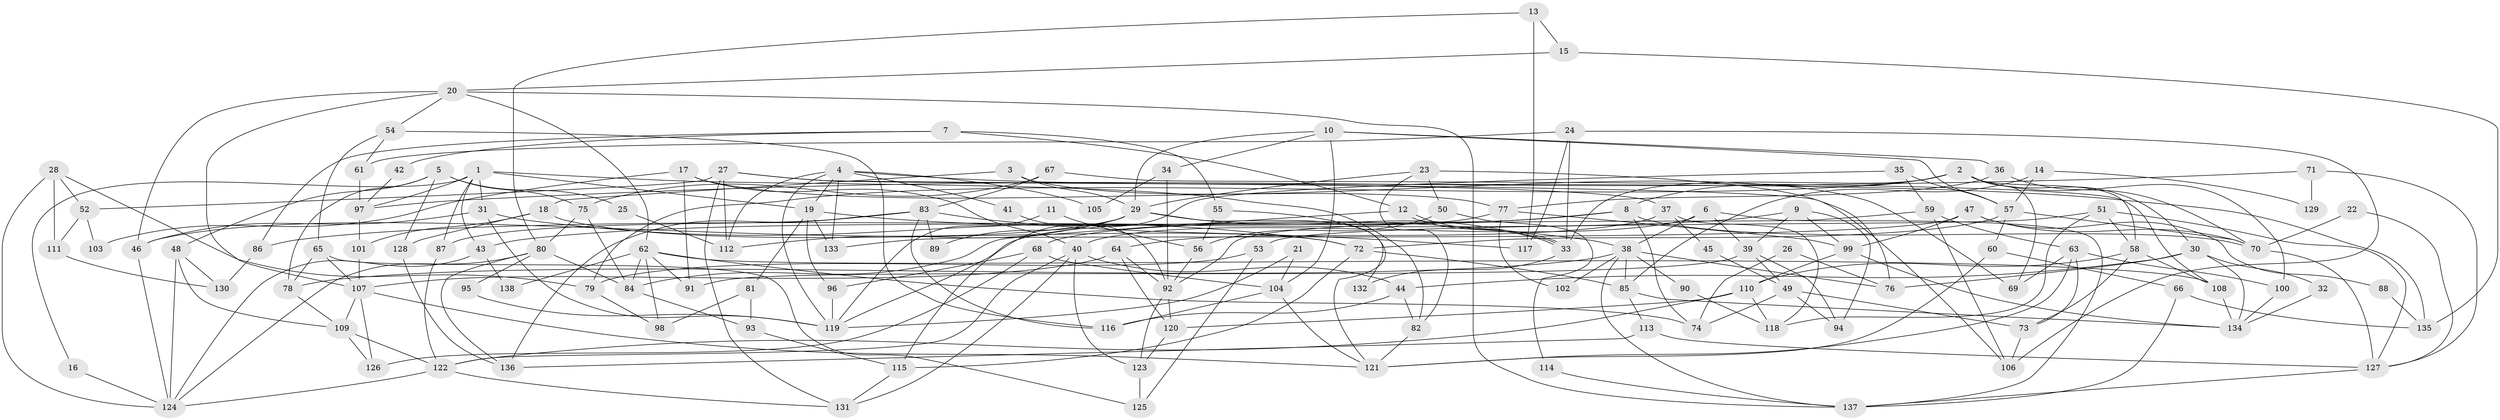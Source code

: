 // coarse degree distribution, {3: 0.14285714285714285, 14: 0.017857142857142856, 7: 0.19642857142857142, 4: 0.16071428571428573, 8: 0.10714285714285714, 5: 0.10714285714285714, 6: 0.10714285714285714, 10: 0.05357142857142857, 9: 0.05357142857142857, 2: 0.03571428571428571, 12: 0.017857142857142856}
// Generated by graph-tools (version 1.1) at 2025/37/03/04/25 23:37:11]
// undirected, 138 vertices, 276 edges
graph export_dot {
  node [color=gray90,style=filled];
  1;
  2;
  3;
  4;
  5;
  6;
  7;
  8;
  9;
  10;
  11;
  12;
  13;
  14;
  15;
  16;
  17;
  18;
  19;
  20;
  21;
  22;
  23;
  24;
  25;
  26;
  27;
  28;
  29;
  30;
  31;
  32;
  33;
  34;
  35;
  36;
  37;
  38;
  39;
  40;
  41;
  42;
  43;
  44;
  45;
  46;
  47;
  48;
  49;
  50;
  51;
  52;
  53;
  54;
  55;
  56;
  57;
  58;
  59;
  60;
  61;
  62;
  63;
  64;
  65;
  66;
  67;
  68;
  69;
  70;
  71;
  72;
  73;
  74;
  75;
  76;
  77;
  78;
  79;
  80;
  81;
  82;
  83;
  84;
  85;
  86;
  87;
  88;
  89;
  90;
  91;
  92;
  93;
  94;
  95;
  96;
  97;
  98;
  99;
  100;
  101;
  102;
  103;
  104;
  105;
  106;
  107;
  108;
  109;
  110;
  111;
  112;
  113;
  114;
  115;
  116;
  117;
  118;
  119;
  120;
  121;
  122;
  123;
  124;
  125;
  126;
  127;
  128;
  129;
  130;
  131;
  132;
  133;
  134;
  135;
  136;
  137;
  138;
  1 -- 31;
  1 -- 19;
  1 -- 16;
  1 -- 43;
  1 -- 82;
  1 -- 87;
  1 -- 97;
  2 -- 33;
  2 -- 58;
  2 -- 8;
  2 -- 30;
  2 -- 69;
  2 -- 79;
  2 -- 100;
  3 -- 18;
  3 -- 69;
  3 -- 29;
  4 -- 119;
  4 -- 19;
  4 -- 41;
  4 -- 105;
  4 -- 112;
  4 -- 133;
  4 -- 135;
  5 -- 78;
  5 -- 48;
  5 -- 25;
  5 -- 75;
  5 -- 128;
  6 -- 38;
  6 -- 39;
  6 -- 40;
  6 -- 137;
  7 -- 12;
  7 -- 86;
  7 -- 42;
  7 -- 55;
  8 -- 74;
  8 -- 68;
  8 -- 70;
  8 -- 86;
  9 -- 43;
  9 -- 99;
  9 -- 39;
  9 -- 94;
  10 -- 104;
  10 -- 29;
  10 -- 34;
  10 -- 36;
  10 -- 57;
  11 -- 119;
  11 -- 56;
  12 -- 84;
  12 -- 33;
  12 -- 33;
  13 -- 15;
  13 -- 80;
  13 -- 117;
  14 -- 57;
  14 -- 85;
  14 -- 129;
  15 -- 20;
  15 -- 135;
  16 -- 124;
  17 -- 91;
  17 -- 40;
  17 -- 77;
  17 -- 103;
  18 -- 72;
  18 -- 101;
  18 -- 128;
  19 -- 38;
  19 -- 133;
  19 -- 81;
  19 -- 96;
  20 -- 137;
  20 -- 62;
  20 -- 46;
  20 -- 54;
  20 -- 107;
  21 -- 104;
  21 -- 119;
  22 -- 127;
  22 -- 70;
  23 -- 29;
  23 -- 82;
  23 -- 50;
  23 -- 76;
  24 -- 106;
  24 -- 33;
  24 -- 61;
  24 -- 117;
  25 -- 112;
  26 -- 74;
  26 -- 76;
  27 -- 131;
  27 -- 112;
  27 -- 37;
  27 -- 52;
  27 -- 106;
  28 -- 79;
  28 -- 124;
  28 -- 52;
  28 -- 111;
  29 -- 46;
  29 -- 33;
  29 -- 89;
  29 -- 112;
  29 -- 132;
  30 -- 44;
  30 -- 32;
  30 -- 76;
  30 -- 134;
  31 -- 46;
  31 -- 72;
  31 -- 119;
  32 -- 134;
  33 -- 132;
  34 -- 92;
  34 -- 105;
  35 -- 57;
  35 -- 115;
  35 -- 59;
  36 -- 70;
  36 -- 77;
  37 -- 64;
  37 -- 45;
  37 -- 118;
  38 -- 76;
  38 -- 85;
  38 -- 78;
  38 -- 90;
  38 -- 102;
  38 -- 137;
  39 -- 49;
  39 -- 91;
  39 -- 94;
  40 -- 123;
  40 -- 44;
  40 -- 122;
  40 -- 131;
  41 -- 92;
  42 -- 97;
  43 -- 124;
  43 -- 138;
  44 -- 116;
  44 -- 82;
  45 -- 49;
  46 -- 124;
  47 -- 70;
  47 -- 99;
  47 -- 88;
  47 -- 133;
  48 -- 124;
  48 -- 109;
  48 -- 130;
  49 -- 73;
  49 -- 94;
  49 -- 74;
  50 -- 56;
  50 -- 114;
  51 -- 127;
  51 -- 118;
  51 -- 53;
  51 -- 58;
  52 -- 103;
  52 -- 111;
  53 -- 125;
  53 -- 79;
  54 -- 65;
  54 -- 61;
  54 -- 116;
  55 -- 121;
  55 -- 56;
  56 -- 92;
  57 -- 72;
  57 -- 60;
  57 -- 70;
  58 -- 110;
  58 -- 73;
  58 -- 108;
  59 -- 106;
  59 -- 63;
  59 -- 92;
  60 -- 121;
  60 -- 66;
  61 -- 97;
  62 -- 108;
  62 -- 84;
  62 -- 74;
  62 -- 91;
  62 -- 98;
  62 -- 138;
  63 -- 121;
  63 -- 69;
  63 -- 73;
  63 -- 100;
  64 -- 107;
  64 -- 120;
  64 -- 92;
  65 -- 78;
  65 -- 107;
  65 -- 125;
  66 -- 137;
  66 -- 135;
  67 -- 108;
  67 -- 83;
  67 -- 75;
  68 -- 96;
  68 -- 104;
  68 -- 126;
  70 -- 127;
  71 -- 97;
  71 -- 127;
  71 -- 129;
  72 -- 115;
  72 -- 85;
  73 -- 106;
  75 -- 80;
  75 -- 84;
  77 -- 99;
  77 -- 102;
  77 -- 119;
  78 -- 109;
  79 -- 98;
  80 -- 136;
  80 -- 84;
  80 -- 95;
  80 -- 124;
  81 -- 98;
  81 -- 93;
  82 -- 121;
  83 -- 116;
  83 -- 117;
  83 -- 87;
  83 -- 89;
  83 -- 136;
  84 -- 93;
  85 -- 134;
  85 -- 113;
  86 -- 130;
  87 -- 122;
  88 -- 135;
  90 -- 118;
  92 -- 120;
  92 -- 123;
  93 -- 115;
  95 -- 119;
  96 -- 119;
  97 -- 101;
  99 -- 134;
  99 -- 110;
  100 -- 134;
  101 -- 107;
  104 -- 121;
  104 -- 116;
  107 -- 126;
  107 -- 109;
  107 -- 121;
  108 -- 134;
  109 -- 122;
  109 -- 126;
  110 -- 122;
  110 -- 118;
  110 -- 120;
  111 -- 130;
  113 -- 127;
  113 -- 136;
  114 -- 137;
  115 -- 131;
  120 -- 123;
  122 -- 124;
  122 -- 131;
  123 -- 125;
  127 -- 137;
  128 -- 136;
}
